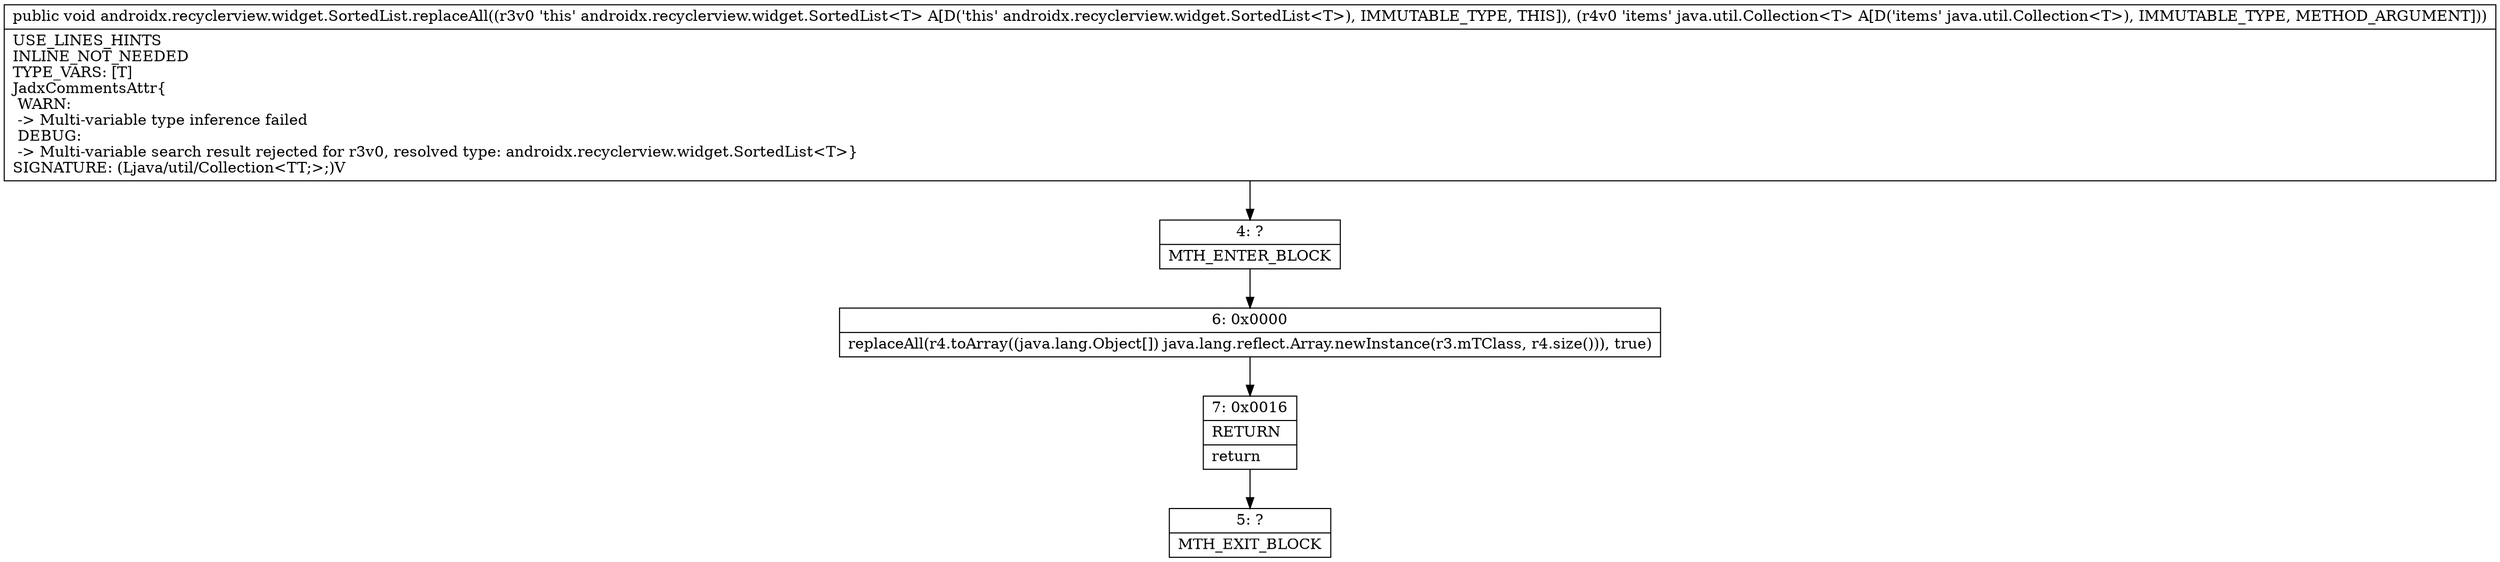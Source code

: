 digraph "CFG forandroidx.recyclerview.widget.SortedList.replaceAll(Ljava\/util\/Collection;)V" {
Node_4 [shape=record,label="{4\:\ ?|MTH_ENTER_BLOCK\l}"];
Node_6 [shape=record,label="{6\:\ 0x0000|replaceAll(r4.toArray((java.lang.Object[]) java.lang.reflect.Array.newInstance(r3.mTClass, r4.size())), true)\l}"];
Node_7 [shape=record,label="{7\:\ 0x0016|RETURN\l|return\l}"];
Node_5 [shape=record,label="{5\:\ ?|MTH_EXIT_BLOCK\l}"];
MethodNode[shape=record,label="{public void androidx.recyclerview.widget.SortedList.replaceAll((r3v0 'this' androidx.recyclerview.widget.SortedList\<T\> A[D('this' androidx.recyclerview.widget.SortedList\<T\>), IMMUTABLE_TYPE, THIS]), (r4v0 'items' java.util.Collection\<T\> A[D('items' java.util.Collection\<T\>), IMMUTABLE_TYPE, METHOD_ARGUMENT]))  | USE_LINES_HINTS\lINLINE_NOT_NEEDED\lTYPE_VARS: [T]\lJadxCommentsAttr\{\l WARN: \l \-\> Multi\-variable type inference failed\l DEBUG: \l \-\> Multi\-variable search result rejected for r3v0, resolved type: androidx.recyclerview.widget.SortedList\<T\>\}\lSIGNATURE: (Ljava\/util\/Collection\<TT;\>;)V\l}"];
MethodNode -> Node_4;Node_4 -> Node_6;
Node_6 -> Node_7;
Node_7 -> Node_5;
}

